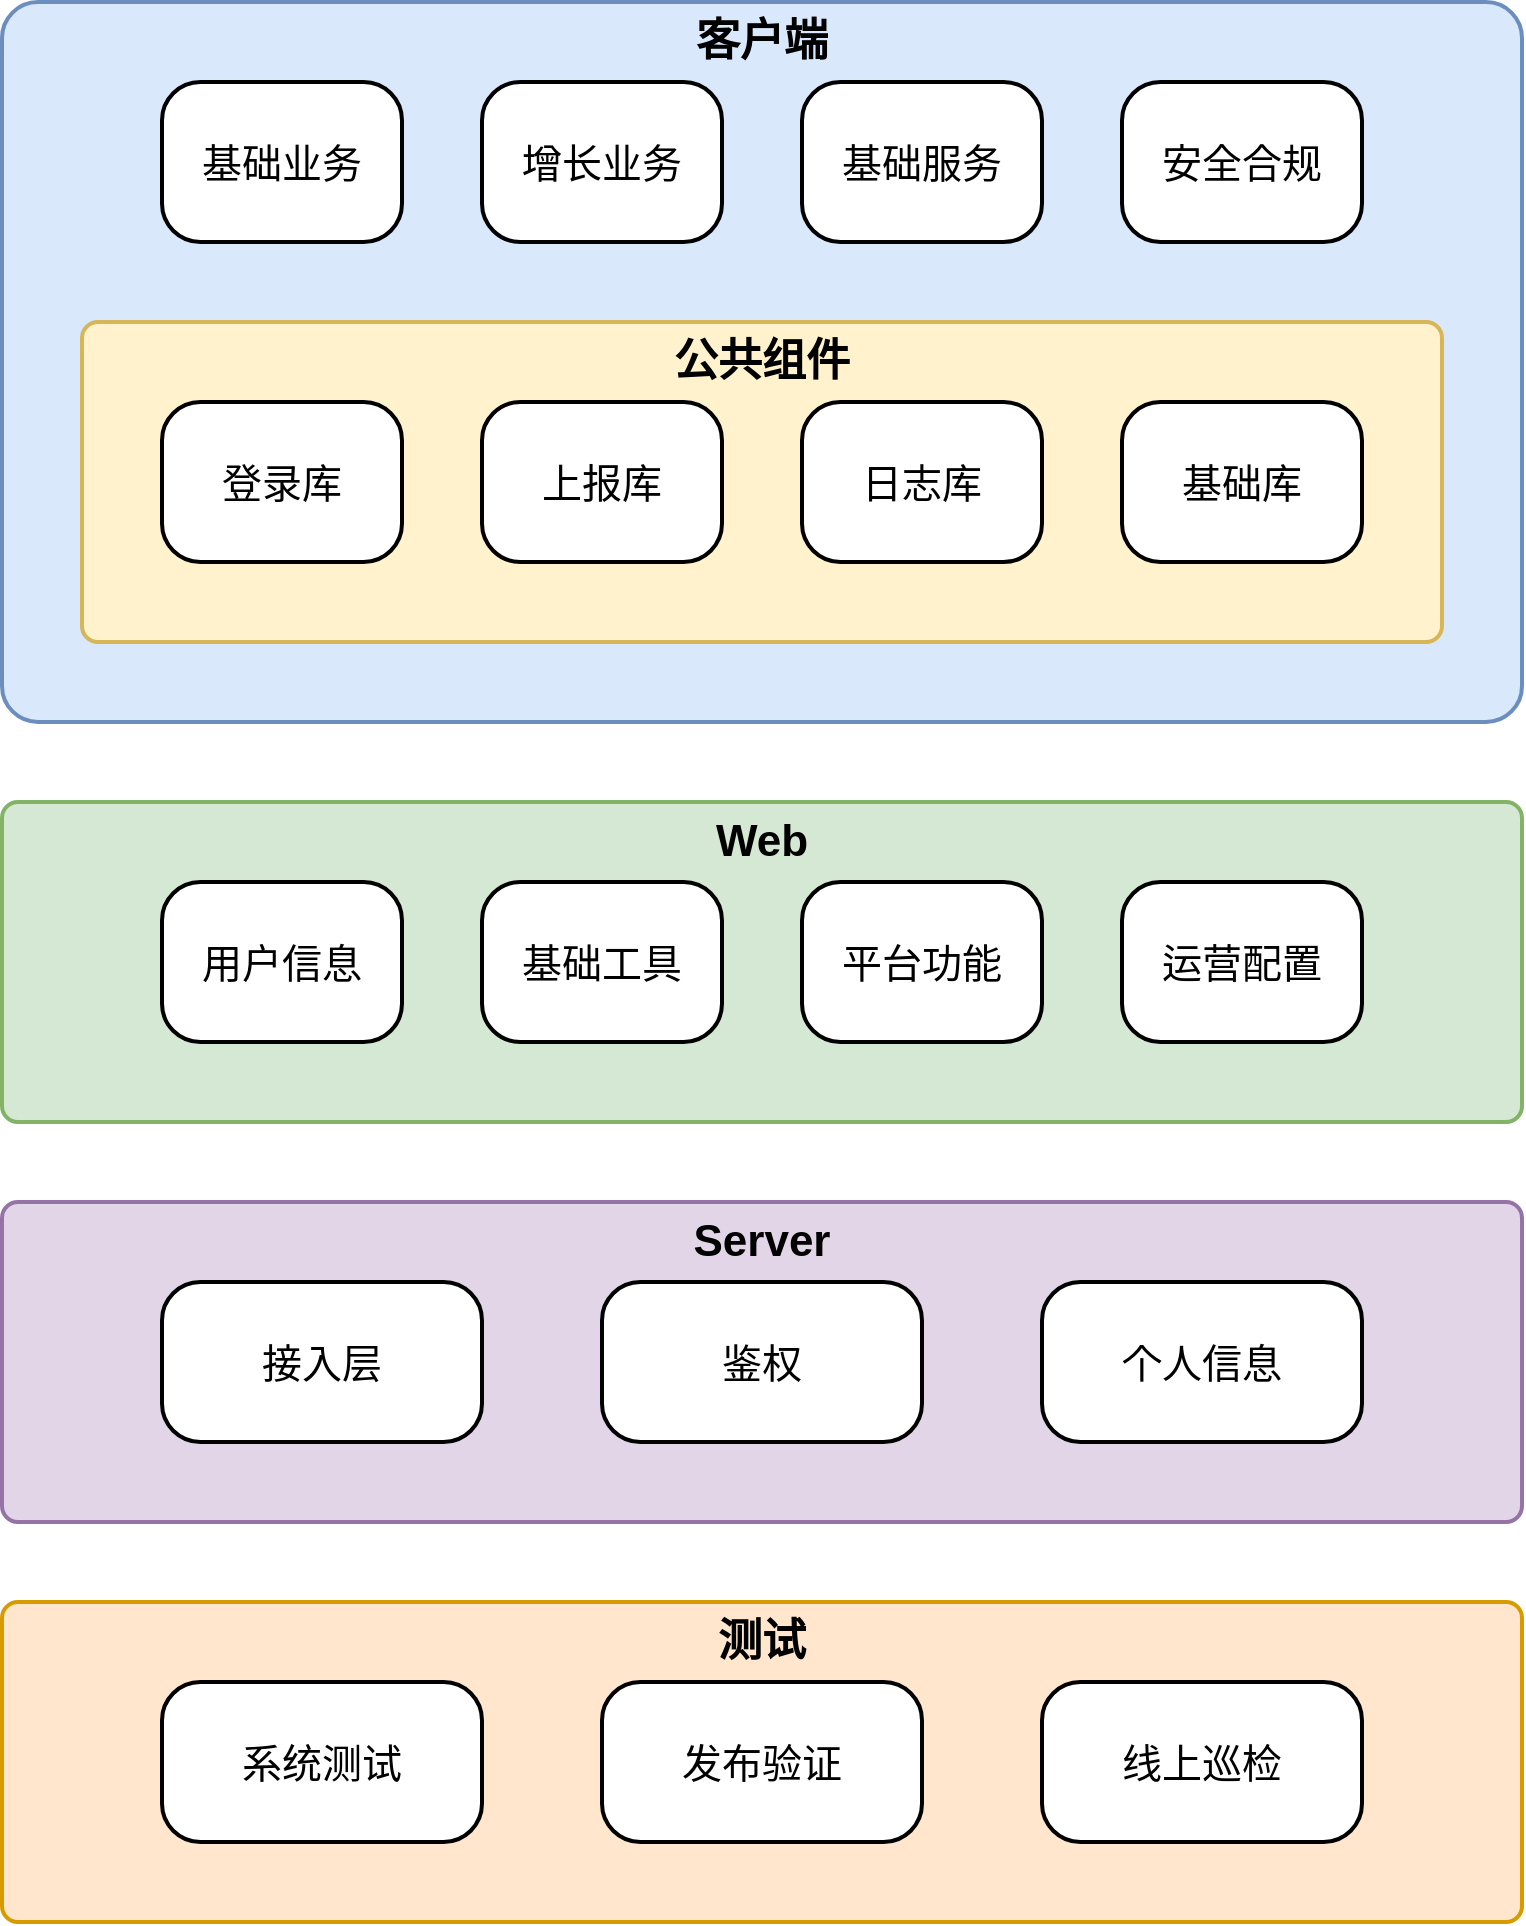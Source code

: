 <mxfile version="21.6.3" type="github">
  <diagram name="第 1 页" id="UVZRGSYoWUjzABHjthcu">
    <mxGraphModel dx="2876" dy="1091" grid="1" gridSize="10" guides="1" tooltips="1" connect="1" arrows="1" fold="1" page="1" pageScale="1" pageWidth="827" pageHeight="1169" math="0" shadow="0">
      <root>
        <mxCell id="0" />
        <mxCell id="1" parent="0" />
        <mxCell id="cYefUqRLJjk5-Z4jEmB4-14" value="" style="rounded=1;whiteSpace=wrap;html=1;strokeWidth=2;fontSize=16;fillColor=#dae8fc;strokeColor=#6c8ebf;arcSize=5;" vertex="1" parent="1">
          <mxGeometry x="-440" y="160" width="760" height="360" as="geometry" />
        </mxCell>
        <mxCell id="E_ZiYdOH9V4WwaYhSiRQ-1" value="" style="rounded=1;whiteSpace=wrap;html=1;strokeWidth=2;fontSize=16;fillColor=#fff2cc;strokeColor=#d6b656;arcSize=5;" parent="1" vertex="1">
          <mxGeometry x="-400" y="320" width="680" height="160" as="geometry" />
        </mxCell>
        <mxCell id="cYefUqRLJjk5-Z4jEmB4-2" value="基础业务" style="rounded=1;whiteSpace=wrap;html=1;strokeWidth=2;fontSize=20;arcSize=24;" vertex="1" parent="1">
          <mxGeometry x="-360" y="200" width="120" height="80" as="geometry" />
        </mxCell>
        <mxCell id="cYefUqRLJjk5-Z4jEmB4-3" value="公共组件" style="text;html=1;strokeColor=none;fillColor=none;align=center;verticalAlign=middle;whiteSpace=wrap;rounded=0;fontSize=22;fontStyle=1" vertex="1" parent="1">
          <mxGeometry x="-400" y="320" width="680" height="40" as="geometry" />
        </mxCell>
        <mxCell id="cYefUqRLJjk5-Z4jEmB4-7" value="增长业务" style="rounded=1;whiteSpace=wrap;html=1;strokeWidth=2;fontSize=20;arcSize=24;" vertex="1" parent="1">
          <mxGeometry x="-200" y="200" width="120" height="80" as="geometry" />
        </mxCell>
        <mxCell id="cYefUqRLJjk5-Z4jEmB4-8" value="基础服务" style="rounded=1;whiteSpace=wrap;html=1;strokeWidth=2;fontSize=20;arcSize=24;" vertex="1" parent="1">
          <mxGeometry x="-40" y="200" width="120" height="80" as="geometry" />
        </mxCell>
        <mxCell id="cYefUqRLJjk5-Z4jEmB4-9" value="安全合规" style="rounded=1;whiteSpace=wrap;html=1;strokeWidth=2;fontSize=20;arcSize=24;" vertex="1" parent="1">
          <mxGeometry x="120" y="200" width="120" height="80" as="geometry" />
        </mxCell>
        <mxCell id="cYefUqRLJjk5-Z4jEmB4-10" value="登录库" style="rounded=1;whiteSpace=wrap;html=1;strokeWidth=2;fontSize=20;arcSize=24;" vertex="1" parent="1">
          <mxGeometry x="-360" y="360" width="120" height="80" as="geometry" />
        </mxCell>
        <mxCell id="cYefUqRLJjk5-Z4jEmB4-11" value="上报库" style="rounded=1;whiteSpace=wrap;html=1;strokeWidth=2;fontSize=20;arcSize=24;" vertex="1" parent="1">
          <mxGeometry x="-200" y="360" width="120" height="80" as="geometry" />
        </mxCell>
        <mxCell id="cYefUqRLJjk5-Z4jEmB4-12" value="日志库" style="rounded=1;whiteSpace=wrap;html=1;strokeWidth=2;fontSize=20;arcSize=24;" vertex="1" parent="1">
          <mxGeometry x="-40" y="360" width="120" height="80" as="geometry" />
        </mxCell>
        <mxCell id="cYefUqRLJjk5-Z4jEmB4-13" value="基础库" style="rounded=1;whiteSpace=wrap;html=1;strokeWidth=2;fontSize=20;arcSize=24;" vertex="1" parent="1">
          <mxGeometry x="120" y="360" width="120" height="80" as="geometry" />
        </mxCell>
        <mxCell id="cYefUqRLJjk5-Z4jEmB4-15" value="客户端" style="text;html=1;strokeColor=none;fillColor=none;align=center;verticalAlign=middle;whiteSpace=wrap;rounded=0;fontSize=22;fontStyle=1" vertex="1" parent="1">
          <mxGeometry x="-400" y="160" width="680" height="40" as="geometry" />
        </mxCell>
        <mxCell id="cYefUqRLJjk5-Z4jEmB4-16" value="" style="rounded=1;whiteSpace=wrap;html=1;strokeWidth=2;fontSize=16;fillColor=#d5e8d4;strokeColor=#82b366;arcSize=5;" vertex="1" parent="1">
          <mxGeometry x="-440" y="560" width="760" height="160" as="geometry" />
        </mxCell>
        <mxCell id="cYefUqRLJjk5-Z4jEmB4-17" value="用户信息" style="rounded=1;whiteSpace=wrap;html=1;strokeWidth=2;fontSize=20;arcSize=24;" vertex="1" parent="1">
          <mxGeometry x="-360" y="600" width="120" height="80" as="geometry" />
        </mxCell>
        <mxCell id="cYefUqRLJjk5-Z4jEmB4-18" value="基础工具" style="rounded=1;whiteSpace=wrap;html=1;strokeWidth=2;fontSize=20;arcSize=24;" vertex="1" parent="1">
          <mxGeometry x="-200" y="600" width="120" height="80" as="geometry" />
        </mxCell>
        <mxCell id="cYefUqRLJjk5-Z4jEmB4-19" value="平台功能" style="rounded=1;whiteSpace=wrap;html=1;strokeWidth=2;fontSize=20;arcSize=24;" vertex="1" parent="1">
          <mxGeometry x="-40" y="600" width="120" height="80" as="geometry" />
        </mxCell>
        <mxCell id="cYefUqRLJjk5-Z4jEmB4-20" value="运营配置" style="rounded=1;whiteSpace=wrap;html=1;strokeWidth=2;fontSize=20;arcSize=24;" vertex="1" parent="1">
          <mxGeometry x="120" y="600" width="120" height="80" as="geometry" />
        </mxCell>
        <mxCell id="cYefUqRLJjk5-Z4jEmB4-21" value="Web" style="text;html=1;strokeColor=none;fillColor=none;align=center;verticalAlign=middle;whiteSpace=wrap;rounded=0;fontSize=22;fontStyle=1" vertex="1" parent="1">
          <mxGeometry x="-400" y="560" width="680" height="40" as="geometry" />
        </mxCell>
        <mxCell id="cYefUqRLJjk5-Z4jEmB4-23" value="" style="rounded=1;whiteSpace=wrap;html=1;strokeWidth=2;fontSize=16;fillColor=#e1d5e7;strokeColor=#9673a6;arcSize=5;" vertex="1" parent="1">
          <mxGeometry x="-440" y="760" width="760" height="160" as="geometry" />
        </mxCell>
        <mxCell id="cYefUqRLJjk5-Z4jEmB4-24" value="接入层" style="rounded=1;whiteSpace=wrap;html=1;strokeWidth=2;fontSize=20;arcSize=24;" vertex="1" parent="1">
          <mxGeometry x="-360" y="800" width="160" height="80" as="geometry" />
        </mxCell>
        <mxCell id="cYefUqRLJjk5-Z4jEmB4-25" value="鉴权" style="rounded=1;whiteSpace=wrap;html=1;strokeWidth=2;fontSize=20;arcSize=24;" vertex="1" parent="1">
          <mxGeometry x="-140" y="800" width="160" height="80" as="geometry" />
        </mxCell>
        <mxCell id="cYefUqRLJjk5-Z4jEmB4-27" value="个人信息" style="rounded=1;whiteSpace=wrap;html=1;strokeWidth=2;fontSize=20;arcSize=24;" vertex="1" parent="1">
          <mxGeometry x="80" y="800" width="160" height="80" as="geometry" />
        </mxCell>
        <mxCell id="cYefUqRLJjk5-Z4jEmB4-28" value="Server" style="text;html=1;strokeColor=none;fillColor=none;align=center;verticalAlign=middle;whiteSpace=wrap;rounded=0;fontSize=22;fontStyle=1" vertex="1" parent="1">
          <mxGeometry x="-400" y="760" width="680" height="40" as="geometry" />
        </mxCell>
        <mxCell id="cYefUqRLJjk5-Z4jEmB4-34" value="" style="rounded=1;whiteSpace=wrap;html=1;strokeWidth=2;fontSize=16;fillColor=#ffe6cc;strokeColor=#d79b00;arcSize=5;" vertex="1" parent="1">
          <mxGeometry x="-440" y="960" width="760" height="160" as="geometry" />
        </mxCell>
        <mxCell id="cYefUqRLJjk5-Z4jEmB4-35" value="系统测试" style="rounded=1;whiteSpace=wrap;html=1;strokeWidth=2;fontSize=20;arcSize=24;" vertex="1" parent="1">
          <mxGeometry x="-360" y="1000" width="160" height="80" as="geometry" />
        </mxCell>
        <mxCell id="cYefUqRLJjk5-Z4jEmB4-36" value="发布验证" style="rounded=1;whiteSpace=wrap;html=1;strokeWidth=2;fontSize=20;arcSize=24;" vertex="1" parent="1">
          <mxGeometry x="-140" y="1000" width="160" height="80" as="geometry" />
        </mxCell>
        <mxCell id="cYefUqRLJjk5-Z4jEmB4-37" value="线上巡检" style="rounded=1;whiteSpace=wrap;html=1;strokeWidth=2;fontSize=20;arcSize=24;" vertex="1" parent="1">
          <mxGeometry x="80" y="1000" width="160" height="80" as="geometry" />
        </mxCell>
        <mxCell id="cYefUqRLJjk5-Z4jEmB4-38" value="测试" style="text;html=1;strokeColor=none;fillColor=none;align=center;verticalAlign=middle;whiteSpace=wrap;rounded=0;fontSize=22;fontStyle=1" vertex="1" parent="1">
          <mxGeometry x="-400" y="960" width="680" height="40" as="geometry" />
        </mxCell>
      </root>
    </mxGraphModel>
  </diagram>
</mxfile>
